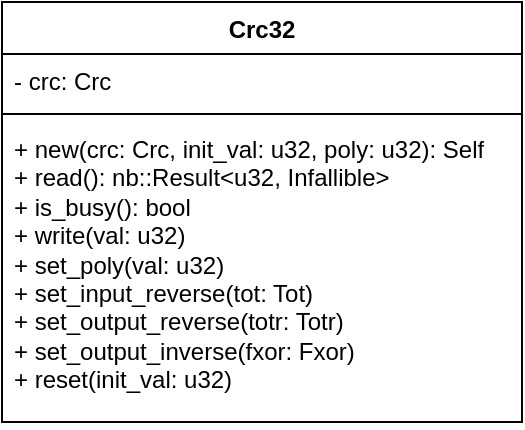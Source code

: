 <mxfile version="26.2.15">
  <diagram id="C5RBs43oDa-KdzZeNtuy" name="Page-1">
    <mxGraphModel dx="701" dy="889" grid="1" gridSize="10" guides="1" tooltips="1" connect="1" arrows="1" fold="1" page="1" pageScale="1" pageWidth="827" pageHeight="1169" math="0" shadow="0">
      <root>
        <mxCell id="WIyWlLk6GJQsqaUBKTNV-0" />
        <mxCell id="WIyWlLk6GJQsqaUBKTNV-1" parent="WIyWlLk6GJQsqaUBKTNV-0" />
        <mxCell id="jyDG9MxLNxctg-NhNLhG-4" value="Crc32" style="swimlane;fontStyle=1;align=center;verticalAlign=top;childLayout=stackLayout;horizontal=1;startSize=26;horizontalStack=0;resizeParent=1;resizeParentMax=0;resizeLast=0;collapsible=1;marginBottom=0;whiteSpace=wrap;html=1;" vertex="1" parent="WIyWlLk6GJQsqaUBKTNV-1">
          <mxGeometry x="300" y="280" width="260" height="210" as="geometry" />
        </mxCell>
        <mxCell id="jyDG9MxLNxctg-NhNLhG-5" value="- crc: Crc" style="text;strokeColor=none;fillColor=none;align=left;verticalAlign=top;spacingLeft=4;spacingRight=4;overflow=hidden;rotatable=0;points=[[0,0.5],[1,0.5]];portConstraint=eastwest;whiteSpace=wrap;html=1;" vertex="1" parent="jyDG9MxLNxctg-NhNLhG-4">
          <mxGeometry y="26" width="260" height="26" as="geometry" />
        </mxCell>
        <mxCell id="jyDG9MxLNxctg-NhNLhG-6" value="" style="line;strokeWidth=1;fillColor=none;align=left;verticalAlign=middle;spacingTop=-1;spacingLeft=3;spacingRight=3;rotatable=0;labelPosition=right;points=[];portConstraint=eastwest;strokeColor=inherit;" vertex="1" parent="jyDG9MxLNxctg-NhNLhG-4">
          <mxGeometry y="52" width="260" height="8" as="geometry" />
        </mxCell>
        <mxCell id="jyDG9MxLNxctg-NhNLhG-7" value="+ new(crc: Crc, init_val: u32, poly: u32): Self&lt;div&gt;+ read():&amp;nbsp;nb::Result&amp;lt;u32, Infallible&amp;gt;&lt;/div&gt;&lt;div&gt;+ is_busy(): bool&lt;/div&gt;&lt;div&gt;+ write(val: u32)&lt;/div&gt;&lt;div&gt;+ set_poly(val: u32)&lt;/div&gt;&lt;div&gt;+&amp;nbsp;set_input_reverse(tot: Tot)&lt;/div&gt;&lt;div&gt;+ set_output_reverse(totr: Totr)&lt;/div&gt;&lt;div&gt;+ set_output_inverse(fxor: Fxor)&lt;/div&gt;&lt;div&gt;+ reset(init_val: u32)&lt;/div&gt;&lt;div&gt;&lt;br&gt;&lt;/div&gt;" style="text;strokeColor=none;fillColor=none;align=left;verticalAlign=top;spacingLeft=4;spacingRight=4;overflow=hidden;rotatable=0;points=[[0,0.5],[1,0.5]];portConstraint=eastwest;whiteSpace=wrap;html=1;" vertex="1" parent="jyDG9MxLNxctg-NhNLhG-4">
          <mxGeometry y="60" width="260" height="150" as="geometry" />
        </mxCell>
      </root>
    </mxGraphModel>
  </diagram>
</mxfile>
